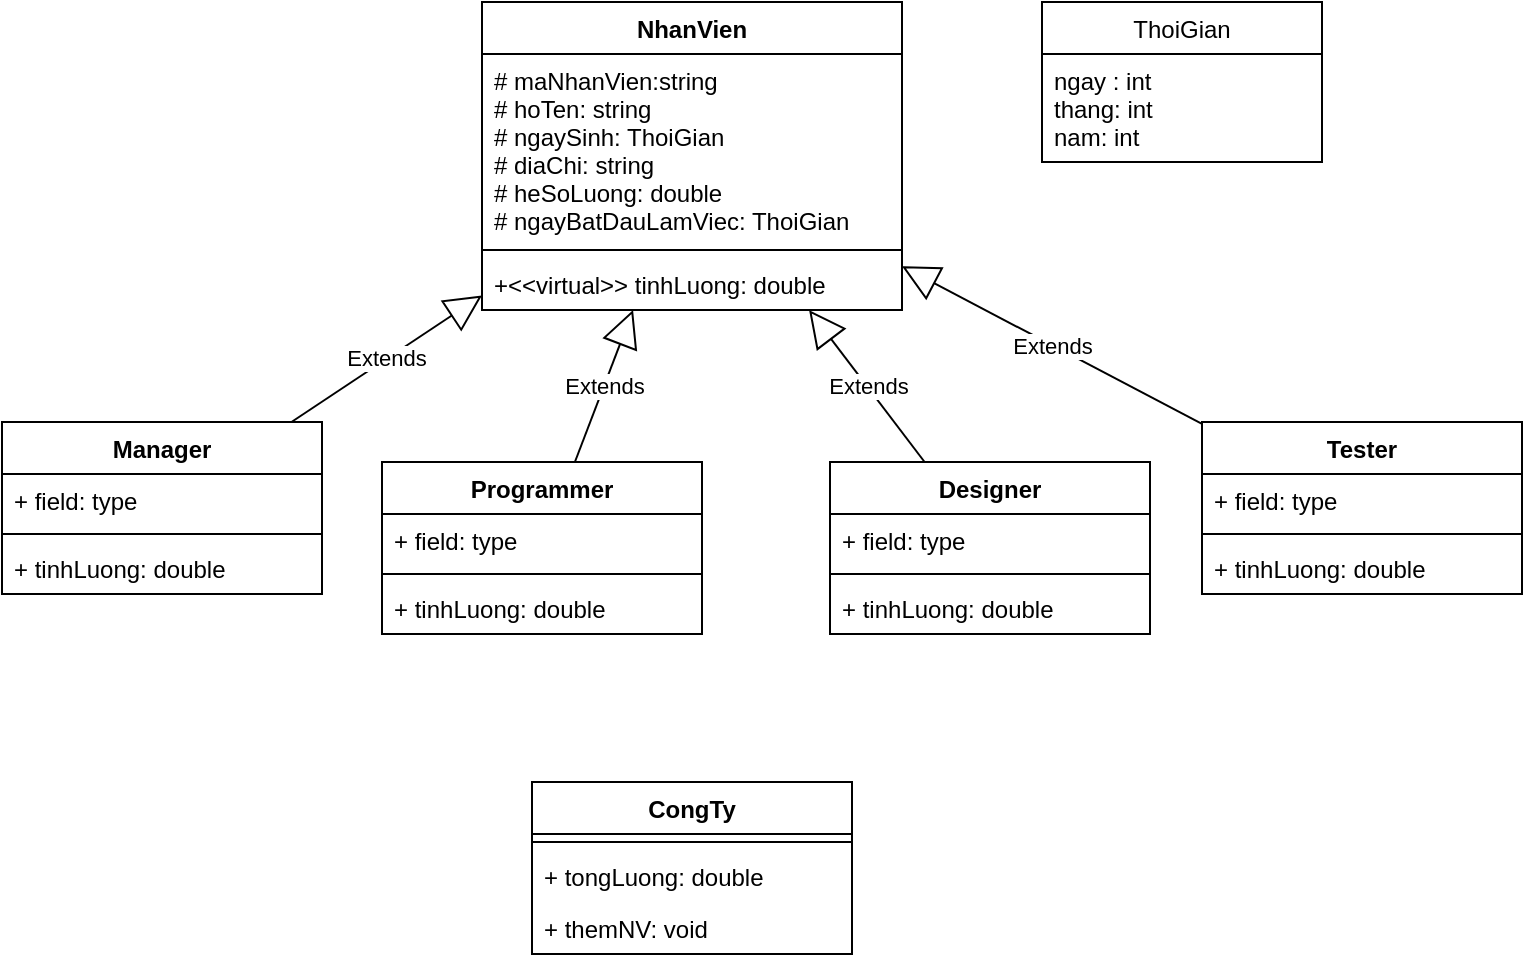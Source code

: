 <mxfile version="20.0.1" type="github">
  <diagram id="C5RBs43oDa-KdzZeNtuy" name="Page-1">
    <mxGraphModel dx="782" dy="475" grid="1" gridSize="10" guides="1" tooltips="1" connect="1" arrows="1" fold="1" page="1" pageScale="1" pageWidth="827" pageHeight="1169" math="0" shadow="0">
      <root>
        <mxCell id="WIyWlLk6GJQsqaUBKTNV-0" />
        <mxCell id="WIyWlLk6GJQsqaUBKTNV-1" parent="WIyWlLk6GJQsqaUBKTNV-0" />
        <mxCell id="hGplaLQh5du7-Lc9PAyL-0" value="NhanVien" style="swimlane;fontStyle=1;align=center;verticalAlign=top;childLayout=stackLayout;horizontal=1;startSize=26;horizontalStack=0;resizeParent=1;resizeParentMax=0;resizeLast=0;collapsible=1;marginBottom=0;" vertex="1" parent="WIyWlLk6GJQsqaUBKTNV-1">
          <mxGeometry x="240" y="50" width="210" height="154" as="geometry" />
        </mxCell>
        <mxCell id="hGplaLQh5du7-Lc9PAyL-1" value="# maNhanVien:string&#xa;# hoTen: string&#xa;# ngaySinh: ThoiGian&#xa;# diaChi: string&#xa;# heSoLuong: double&#xa;# ngayBatDauLamViec: ThoiGian" style="text;strokeColor=none;fillColor=none;align=left;verticalAlign=top;spacingLeft=4;spacingRight=4;overflow=hidden;rotatable=0;points=[[0,0.5],[1,0.5]];portConstraint=eastwest;" vertex="1" parent="hGplaLQh5du7-Lc9PAyL-0">
          <mxGeometry y="26" width="210" height="94" as="geometry" />
        </mxCell>
        <mxCell id="hGplaLQh5du7-Lc9PAyL-2" value="" style="line;strokeWidth=1;fillColor=none;align=left;verticalAlign=middle;spacingTop=-1;spacingLeft=3;spacingRight=3;rotatable=0;labelPosition=right;points=[];portConstraint=eastwest;" vertex="1" parent="hGplaLQh5du7-Lc9PAyL-0">
          <mxGeometry y="120" width="210" height="8" as="geometry" />
        </mxCell>
        <mxCell id="hGplaLQh5du7-Lc9PAyL-3" value="+&lt;&lt;virtual&gt;&gt; tinhLuong: double" style="text;strokeColor=none;fillColor=none;align=left;verticalAlign=top;spacingLeft=4;spacingRight=4;overflow=hidden;rotatable=0;points=[[0,0.5],[1,0.5]];portConstraint=eastwest;" vertex="1" parent="hGplaLQh5du7-Lc9PAyL-0">
          <mxGeometry y="128" width="210" height="26" as="geometry" />
        </mxCell>
        <mxCell id="hGplaLQh5du7-Lc9PAyL-4" value="Manager" style="swimlane;fontStyle=1;align=center;verticalAlign=top;childLayout=stackLayout;horizontal=1;startSize=26;horizontalStack=0;resizeParent=1;resizeParentMax=0;resizeLast=0;collapsible=1;marginBottom=0;" vertex="1" parent="WIyWlLk6GJQsqaUBKTNV-1">
          <mxGeometry y="260" width="160" height="86" as="geometry" />
        </mxCell>
        <mxCell id="hGplaLQh5du7-Lc9PAyL-5" value="+ field: type" style="text;strokeColor=none;fillColor=none;align=left;verticalAlign=top;spacingLeft=4;spacingRight=4;overflow=hidden;rotatable=0;points=[[0,0.5],[1,0.5]];portConstraint=eastwest;" vertex="1" parent="hGplaLQh5du7-Lc9PAyL-4">
          <mxGeometry y="26" width="160" height="26" as="geometry" />
        </mxCell>
        <mxCell id="hGplaLQh5du7-Lc9PAyL-6" value="" style="line;strokeWidth=1;fillColor=none;align=left;verticalAlign=middle;spacingTop=-1;spacingLeft=3;spacingRight=3;rotatable=0;labelPosition=right;points=[];portConstraint=eastwest;" vertex="1" parent="hGplaLQh5du7-Lc9PAyL-4">
          <mxGeometry y="52" width="160" height="8" as="geometry" />
        </mxCell>
        <mxCell id="hGplaLQh5du7-Lc9PAyL-7" value="+ tinhLuong: double" style="text;strokeColor=none;fillColor=none;align=left;verticalAlign=top;spacingLeft=4;spacingRight=4;overflow=hidden;rotatable=0;points=[[0,0.5],[1,0.5]];portConstraint=eastwest;" vertex="1" parent="hGplaLQh5du7-Lc9PAyL-4">
          <mxGeometry y="60" width="160" height="26" as="geometry" />
        </mxCell>
        <mxCell id="hGplaLQh5du7-Lc9PAyL-8" value="Extends" style="endArrow=block;endSize=16;endFill=0;html=1;rounded=0;" edge="1" parent="WIyWlLk6GJQsqaUBKTNV-1" source="hGplaLQh5du7-Lc9PAyL-4" target="hGplaLQh5du7-Lc9PAyL-0">
          <mxGeometry width="160" relative="1" as="geometry">
            <mxPoint x="320" y="250" as="sourcePoint" />
            <mxPoint x="480" y="250" as="targetPoint" />
          </mxGeometry>
        </mxCell>
        <mxCell id="hGplaLQh5du7-Lc9PAyL-9" value="Programmer" style="swimlane;fontStyle=1;align=center;verticalAlign=top;childLayout=stackLayout;horizontal=1;startSize=26;horizontalStack=0;resizeParent=1;resizeParentMax=0;resizeLast=0;collapsible=1;marginBottom=0;" vertex="1" parent="WIyWlLk6GJQsqaUBKTNV-1">
          <mxGeometry x="190" y="280" width="160" height="86" as="geometry" />
        </mxCell>
        <mxCell id="hGplaLQh5du7-Lc9PAyL-10" value="+ field: type" style="text;strokeColor=none;fillColor=none;align=left;verticalAlign=top;spacingLeft=4;spacingRight=4;overflow=hidden;rotatable=0;points=[[0,0.5],[1,0.5]];portConstraint=eastwest;" vertex="1" parent="hGplaLQh5du7-Lc9PAyL-9">
          <mxGeometry y="26" width="160" height="26" as="geometry" />
        </mxCell>
        <mxCell id="hGplaLQh5du7-Lc9PAyL-11" value="" style="line;strokeWidth=1;fillColor=none;align=left;verticalAlign=middle;spacingTop=-1;spacingLeft=3;spacingRight=3;rotatable=0;labelPosition=right;points=[];portConstraint=eastwest;" vertex="1" parent="hGplaLQh5du7-Lc9PAyL-9">
          <mxGeometry y="52" width="160" height="8" as="geometry" />
        </mxCell>
        <mxCell id="hGplaLQh5du7-Lc9PAyL-25" value="+ tinhLuong: double" style="text;strokeColor=none;fillColor=none;align=left;verticalAlign=top;spacingLeft=4;spacingRight=4;overflow=hidden;rotatable=0;points=[[0,0.5],[1,0.5]];portConstraint=eastwest;" vertex="1" parent="hGplaLQh5du7-Lc9PAyL-9">
          <mxGeometry y="60" width="160" height="26" as="geometry" />
        </mxCell>
        <mxCell id="hGplaLQh5du7-Lc9PAyL-13" value="Designer" style="swimlane;fontStyle=1;align=center;verticalAlign=top;childLayout=stackLayout;horizontal=1;startSize=26;horizontalStack=0;resizeParent=1;resizeParentMax=0;resizeLast=0;collapsible=1;marginBottom=0;" vertex="1" parent="WIyWlLk6GJQsqaUBKTNV-1">
          <mxGeometry x="414" y="280" width="160" height="86" as="geometry" />
        </mxCell>
        <mxCell id="hGplaLQh5du7-Lc9PAyL-14" value="+ field: type" style="text;strokeColor=none;fillColor=none;align=left;verticalAlign=top;spacingLeft=4;spacingRight=4;overflow=hidden;rotatable=0;points=[[0,0.5],[1,0.5]];portConstraint=eastwest;" vertex="1" parent="hGplaLQh5du7-Lc9PAyL-13">
          <mxGeometry y="26" width="160" height="26" as="geometry" />
        </mxCell>
        <mxCell id="hGplaLQh5du7-Lc9PAyL-15" value="" style="line;strokeWidth=1;fillColor=none;align=left;verticalAlign=middle;spacingTop=-1;spacingLeft=3;spacingRight=3;rotatable=0;labelPosition=right;points=[];portConstraint=eastwest;" vertex="1" parent="hGplaLQh5du7-Lc9PAyL-13">
          <mxGeometry y="52" width="160" height="8" as="geometry" />
        </mxCell>
        <mxCell id="hGplaLQh5du7-Lc9PAyL-26" value="+ tinhLuong: double" style="text;strokeColor=none;fillColor=none;align=left;verticalAlign=top;spacingLeft=4;spacingRight=4;overflow=hidden;rotatable=0;points=[[0,0.5],[1,0.5]];portConstraint=eastwest;" vertex="1" parent="hGplaLQh5du7-Lc9PAyL-13">
          <mxGeometry y="60" width="160" height="26" as="geometry" />
        </mxCell>
        <mxCell id="hGplaLQh5du7-Lc9PAyL-17" value="Tester" style="swimlane;fontStyle=1;align=center;verticalAlign=top;childLayout=stackLayout;horizontal=1;startSize=26;horizontalStack=0;resizeParent=1;resizeParentMax=0;resizeLast=0;collapsible=1;marginBottom=0;" vertex="1" parent="WIyWlLk6GJQsqaUBKTNV-1">
          <mxGeometry x="600" y="260" width="160" height="86" as="geometry" />
        </mxCell>
        <mxCell id="hGplaLQh5du7-Lc9PAyL-18" value="+ field: type" style="text;strokeColor=none;fillColor=none;align=left;verticalAlign=top;spacingLeft=4;spacingRight=4;overflow=hidden;rotatable=0;points=[[0,0.5],[1,0.5]];portConstraint=eastwest;" vertex="1" parent="hGplaLQh5du7-Lc9PAyL-17">
          <mxGeometry y="26" width="160" height="26" as="geometry" />
        </mxCell>
        <mxCell id="hGplaLQh5du7-Lc9PAyL-19" value="" style="line;strokeWidth=1;fillColor=none;align=left;verticalAlign=middle;spacingTop=-1;spacingLeft=3;spacingRight=3;rotatable=0;labelPosition=right;points=[];portConstraint=eastwest;" vertex="1" parent="hGplaLQh5du7-Lc9PAyL-17">
          <mxGeometry y="52" width="160" height="8" as="geometry" />
        </mxCell>
        <mxCell id="hGplaLQh5du7-Lc9PAyL-27" value="+ tinhLuong: double" style="text;strokeColor=none;fillColor=none;align=left;verticalAlign=top;spacingLeft=4;spacingRight=4;overflow=hidden;rotatable=0;points=[[0,0.5],[1,0.5]];portConstraint=eastwest;" vertex="1" parent="hGplaLQh5du7-Lc9PAyL-17">
          <mxGeometry y="60" width="160" height="26" as="geometry" />
        </mxCell>
        <mxCell id="hGplaLQh5du7-Lc9PAyL-22" value="Extends" style="endArrow=block;endSize=16;endFill=0;html=1;rounded=0;" edge="1" parent="WIyWlLk6GJQsqaUBKTNV-1" source="hGplaLQh5du7-Lc9PAyL-9" target="hGplaLQh5du7-Lc9PAyL-0">
          <mxGeometry width="160" relative="1" as="geometry">
            <mxPoint x="320" y="250" as="sourcePoint" />
            <mxPoint x="480" y="250" as="targetPoint" />
          </mxGeometry>
        </mxCell>
        <mxCell id="hGplaLQh5du7-Lc9PAyL-23" value="Extends" style="endArrow=block;endSize=16;endFill=0;html=1;rounded=0;" edge="1" parent="WIyWlLk6GJQsqaUBKTNV-1" source="hGplaLQh5du7-Lc9PAyL-13" target="hGplaLQh5du7-Lc9PAyL-0">
          <mxGeometry width="160" relative="1" as="geometry">
            <mxPoint x="320" y="250" as="sourcePoint" />
            <mxPoint x="480" y="250" as="targetPoint" />
          </mxGeometry>
        </mxCell>
        <mxCell id="hGplaLQh5du7-Lc9PAyL-24" value="Extends" style="endArrow=block;endSize=16;endFill=0;html=1;rounded=0;" edge="1" parent="WIyWlLk6GJQsqaUBKTNV-1" source="hGplaLQh5du7-Lc9PAyL-17" target="hGplaLQh5du7-Lc9PAyL-0">
          <mxGeometry width="160" relative="1" as="geometry">
            <mxPoint x="320" y="250" as="sourcePoint" />
            <mxPoint x="480" y="250" as="targetPoint" />
          </mxGeometry>
        </mxCell>
        <mxCell id="hGplaLQh5du7-Lc9PAyL-32" value="ThoiGian" style="swimlane;fontStyle=0;childLayout=stackLayout;horizontal=1;startSize=26;fillColor=none;horizontalStack=0;resizeParent=1;resizeParentMax=0;resizeLast=0;collapsible=1;marginBottom=0;" vertex="1" parent="WIyWlLk6GJQsqaUBKTNV-1">
          <mxGeometry x="520" y="50" width="140" height="80" as="geometry" />
        </mxCell>
        <mxCell id="hGplaLQh5du7-Lc9PAyL-33" value="ngay : int&#xa;thang: int&#xa;nam: int" style="text;strokeColor=none;fillColor=none;align=left;verticalAlign=top;spacingLeft=4;spacingRight=4;overflow=hidden;rotatable=0;points=[[0,0.5],[1,0.5]];portConstraint=eastwest;" vertex="1" parent="hGplaLQh5du7-Lc9PAyL-32">
          <mxGeometry y="26" width="140" height="54" as="geometry" />
        </mxCell>
        <mxCell id="hGplaLQh5du7-Lc9PAyL-40" value="CongTy" style="swimlane;fontStyle=1;align=center;verticalAlign=top;childLayout=stackLayout;horizontal=1;startSize=26;horizontalStack=0;resizeParent=1;resizeParentMax=0;resizeLast=0;collapsible=1;marginBottom=0;" vertex="1" parent="WIyWlLk6GJQsqaUBKTNV-1">
          <mxGeometry x="265" y="440" width="160" height="86" as="geometry" />
        </mxCell>
        <mxCell id="hGplaLQh5du7-Lc9PAyL-42" value="" style="line;strokeWidth=1;fillColor=none;align=left;verticalAlign=middle;spacingTop=-1;spacingLeft=3;spacingRight=3;rotatable=0;labelPosition=right;points=[];portConstraint=eastwest;" vertex="1" parent="hGplaLQh5du7-Lc9PAyL-40">
          <mxGeometry y="26" width="160" height="8" as="geometry" />
        </mxCell>
        <mxCell id="hGplaLQh5du7-Lc9PAyL-43" value="+ tongLuong: double" style="text;strokeColor=none;fillColor=none;align=left;verticalAlign=top;spacingLeft=4;spacingRight=4;overflow=hidden;rotatable=0;points=[[0,0.5],[1,0.5]];portConstraint=eastwest;" vertex="1" parent="hGplaLQh5du7-Lc9PAyL-40">
          <mxGeometry y="34" width="160" height="26" as="geometry" />
        </mxCell>
        <mxCell id="hGplaLQh5du7-Lc9PAyL-44" value="+ themNV: void" style="text;strokeColor=none;fillColor=none;align=left;verticalAlign=top;spacingLeft=4;spacingRight=4;overflow=hidden;rotatable=0;points=[[0,0.5],[1,0.5]];portConstraint=eastwest;" vertex="1" parent="hGplaLQh5du7-Lc9PAyL-40">
          <mxGeometry y="60" width="160" height="26" as="geometry" />
        </mxCell>
      </root>
    </mxGraphModel>
  </diagram>
</mxfile>
